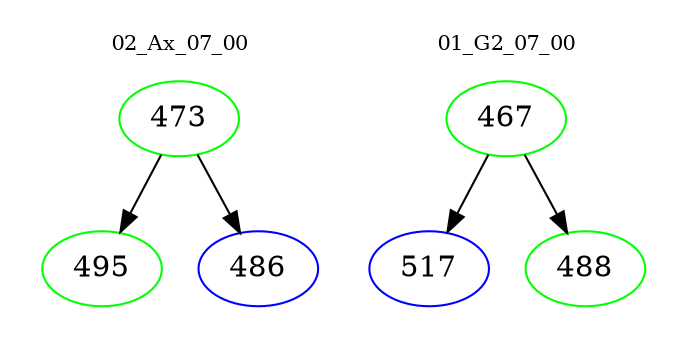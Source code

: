 digraph{
subgraph cluster_0 {
color = white
label = "02_Ax_07_00";
fontsize=10;
T0_473 [label="473", color="green"]
T0_473 -> T0_495 [color="black"]
T0_495 [label="495", color="green"]
T0_473 -> T0_486 [color="black"]
T0_486 [label="486", color="blue"]
}
subgraph cluster_1 {
color = white
label = "01_G2_07_00";
fontsize=10;
T1_467 [label="467", color="green"]
T1_467 -> T1_517 [color="black"]
T1_517 [label="517", color="blue"]
T1_467 -> T1_488 [color="black"]
T1_488 [label="488", color="green"]
}
}

